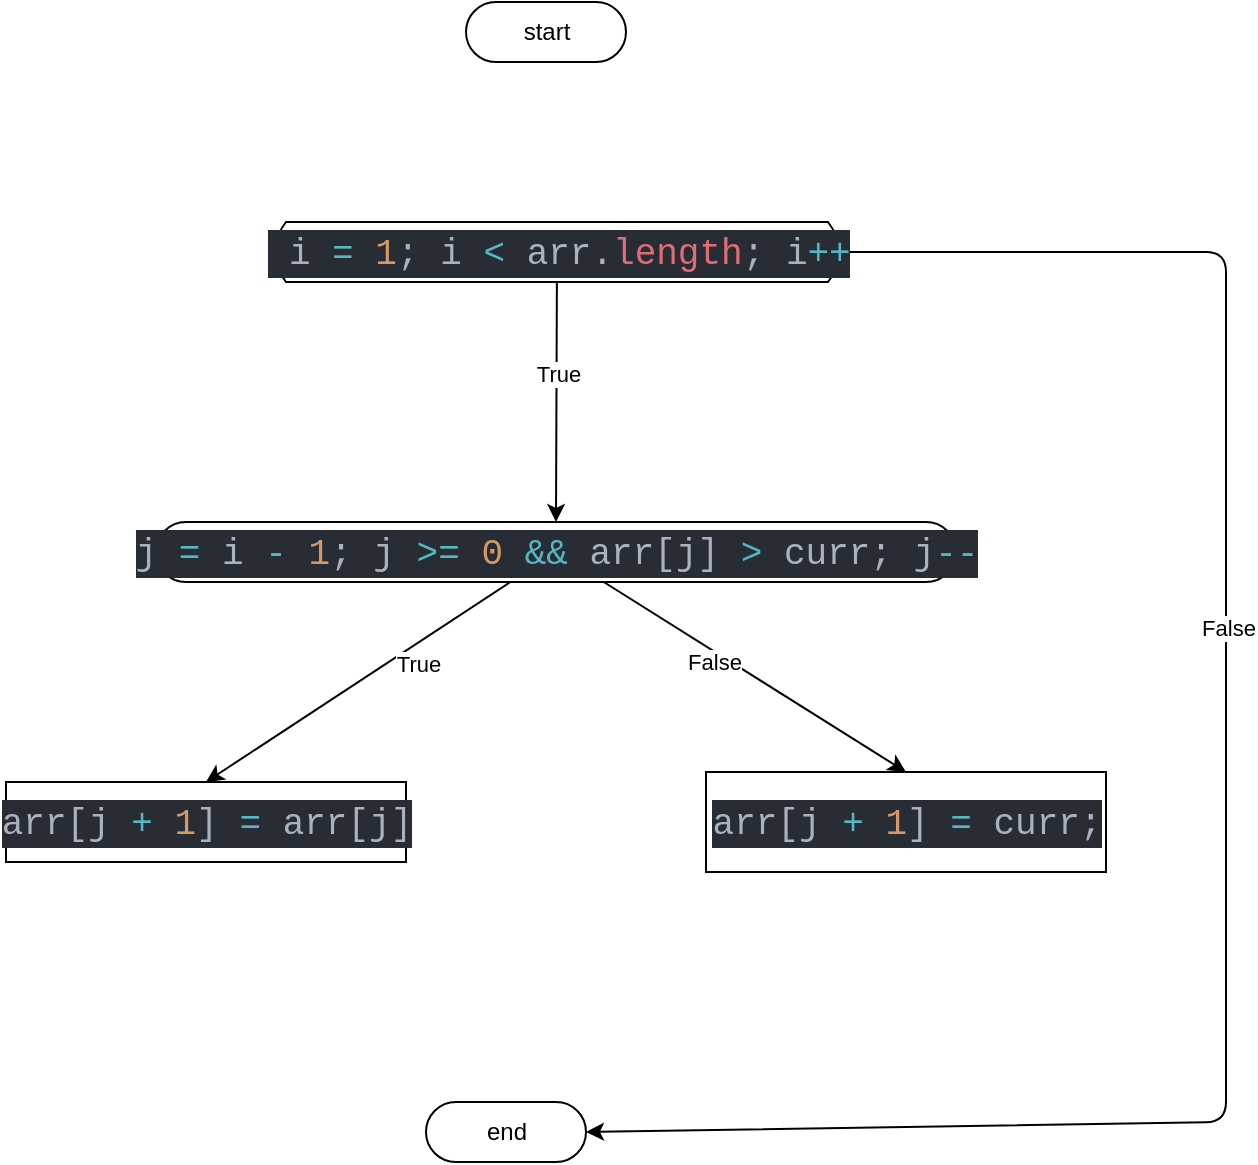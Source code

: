 <mxfile>
    <diagram id="-AanQe75kt6UGUcAjNG-" name="Page-1">
        <mxGraphModel dx="1185" dy="582" grid="1" gridSize="10" guides="1" tooltips="1" connect="1" arrows="1" fold="1" page="1" pageScale="1" pageWidth="850" pageHeight="1100" math="0" shadow="0">
            <root>
                <mxCell id="0"/>
                <mxCell id="1" parent="0"/>
                <mxCell id="2" value="end" style="html=1;dashed=0;whitespace=wrap;shape=mxgraph.dfd.start" vertex="1" parent="1">
                    <mxGeometry x="360" y="730" width="80" height="30" as="geometry"/>
                </mxCell>
                <mxCell id="3" value="start" style="html=1;dashed=0;whitespace=wrap;shape=mxgraph.dfd.start" vertex="1" parent="1">
                    <mxGeometry x="380" y="180" width="80" height="30" as="geometry"/>
                </mxCell>
                <mxCell id="7" style="edgeStyle=none;html=1;entryX=0.5;entryY=0.5;entryDx=0;entryDy=-15;entryPerimeter=0;" edge="1" parent="1" source="4" target="5">
                    <mxGeometry relative="1" as="geometry"/>
                </mxCell>
                <mxCell id="8" value="True" style="edgeLabel;html=1;align=center;verticalAlign=middle;resizable=0;points=[];" vertex="1" connectable="0" parent="7">
                    <mxGeometry x="-0.244" relative="1" as="geometry">
                        <mxPoint as="offset"/>
                    </mxGeometry>
                </mxCell>
                <mxCell id="10" style="edgeStyle=none;html=1;entryX=1;entryY=0.5;entryDx=0;entryDy=0;entryPerimeter=0;" edge="1" parent="1" source="4" target="2">
                    <mxGeometry relative="1" as="geometry">
                        <mxPoint x="760" y="660" as="targetPoint"/>
                        <Array as="points">
                            <mxPoint x="760" y="305"/>
                            <mxPoint x="760" y="740"/>
                        </Array>
                    </mxGeometry>
                </mxCell>
                <mxCell id="11" value="False" style="edgeLabel;html=1;align=center;verticalAlign=middle;resizable=0;points=[];" vertex="1" connectable="0" parent="10">
                    <mxGeometry x="-0.198" y="1" relative="1" as="geometry">
                        <mxPoint y="1" as="offset"/>
                    </mxGeometry>
                </mxCell>
                <mxCell id="4" value="&lt;div style=&quot;color: rgb(171, 178, 191); background-color: rgb(40, 44, 52); font-family: MontserratAlternates-Regular, Consolas, &amp;quot;Courier New&amp;quot;, monospace; font-size: 18px; line-height: 24px;&quot;&gt;&amp;nbsp;i &lt;span style=&quot;color: #56b6c2;&quot;&gt;=&lt;/span&gt; &lt;span style=&quot;color: #d19a66;&quot;&gt;1&lt;/span&gt;; i &lt;span style=&quot;color: #56b6c2;&quot;&gt;&amp;lt;&lt;/span&gt; arr.&lt;span style=&quot;color: #e06c75;&quot;&gt;length&lt;/span&gt;; i&lt;span style=&quot;color: #56b6c2;&quot;&gt;++&lt;/span&gt;&lt;/div&gt;" style="html=1;dashed=0;whitespace=wrap;shape=mxgraph.dfd.loop" vertex="1" parent="1">
                    <mxGeometry x="284" y="290" width="283" height="30" as="geometry"/>
                </mxCell>
                <mxCell id="14" style="edgeStyle=none;html=1;entryX=0.5;entryY=0;entryDx=0;entryDy=0;" edge="1" parent="1" source="5" target="12">
                    <mxGeometry relative="1" as="geometry"/>
                </mxCell>
                <mxCell id="15" value="True" style="edgeLabel;html=1;align=center;verticalAlign=middle;resizable=0;points=[];" vertex="1" connectable="0" parent="14">
                    <mxGeometry x="-0.377" y="2" relative="1" as="geometry">
                        <mxPoint y="8" as="offset"/>
                    </mxGeometry>
                </mxCell>
                <mxCell id="16" style="edgeStyle=none;html=1;entryX=0.5;entryY=0;entryDx=0;entryDy=0;" edge="1" parent="1" source="5" target="13">
                    <mxGeometry relative="1" as="geometry"/>
                </mxCell>
                <mxCell id="17" value="False" style="edgeLabel;html=1;align=center;verticalAlign=middle;resizable=0;points=[];" vertex="1" connectable="0" parent="16">
                    <mxGeometry x="-0.401" y="3" relative="1" as="geometry">
                        <mxPoint x="8" y="14" as="offset"/>
                    </mxGeometry>
                </mxCell>
                <mxCell id="5" value="&lt;div style=&quot;color: rgb(171, 178, 191); background-color: rgb(40, 44, 52); font-family: MontserratAlternates-Regular, Consolas, &amp;quot;Courier New&amp;quot;, monospace; font-size: 18px; line-height: 24px;&quot;&gt;j &lt;span style=&quot;color: #56b6c2;&quot;&gt;=&lt;/span&gt; i &lt;span style=&quot;color: #56b6c2;&quot;&gt;-&lt;/span&gt; &lt;span style=&quot;color: #d19a66;&quot;&gt;1&lt;/span&gt;; j &lt;span style=&quot;color: #56b6c2;&quot;&gt;&amp;gt;=&lt;/span&gt; &lt;span style=&quot;color: #d19a66;&quot;&gt;0&lt;/span&gt; &lt;span style=&quot;color: #56b6c2;&quot;&gt;&amp;amp;&amp;amp;&lt;/span&gt; arr[j] &lt;span style=&quot;color: #56b6c2;&quot;&gt;&amp;gt;&lt;/span&gt; curr; j&lt;span style=&quot;color: #56b6c2;&quot;&gt;--&lt;/span&gt;&lt;/div&gt;" style="html=1;dashed=0;whitespace=wrap;shape=mxgraph.dfd.start" vertex="1" parent="1">
                    <mxGeometry x="225" y="440" width="400" height="30" as="geometry"/>
                </mxCell>
                <mxCell id="12" value="&lt;div style=&quot;color: rgb(171, 178, 191); background-color: rgb(40, 44, 52); font-family: MontserratAlternates-Regular, Consolas, &amp;quot;Courier New&amp;quot;, monospace; font-size: 18px; line-height: 24px;&quot;&gt;arr[j &lt;span style=&quot;color: #56b6c2;&quot;&gt;+&lt;/span&gt; &lt;span style=&quot;color: #d19a66;&quot;&gt;1&lt;/span&gt;] &lt;span style=&quot;color: #56b6c2;&quot;&gt;=&lt;/span&gt; arr[j]&lt;/div&gt;" style="html=1;dashed=0;whitespace=wrap;" vertex="1" parent="1">
                    <mxGeometry x="150" y="570" width="200" height="40" as="geometry"/>
                </mxCell>
                <mxCell id="13" value="&lt;div style=&quot;color: rgb(171, 178, 191); background-color: rgb(40, 44, 52); font-family: MontserratAlternates-Regular, Consolas, &amp;quot;Courier New&amp;quot;, monospace; font-size: 18px; line-height: 24px;&quot;&gt;arr[j &lt;span style=&quot;color: #56b6c2;&quot;&gt;+&lt;/span&gt; &lt;span style=&quot;color: #d19a66;&quot;&gt;1&lt;/span&gt;] &lt;span style=&quot;color: #56b6c2;&quot;&gt;=&lt;/span&gt; curr;&lt;/div&gt;" style="html=1;dashed=0;whitespace=wrap;" vertex="1" parent="1">
                    <mxGeometry x="500" y="565" width="200" height="50" as="geometry"/>
                </mxCell>
            </root>
        </mxGraphModel>
    </diagram>
</mxfile>